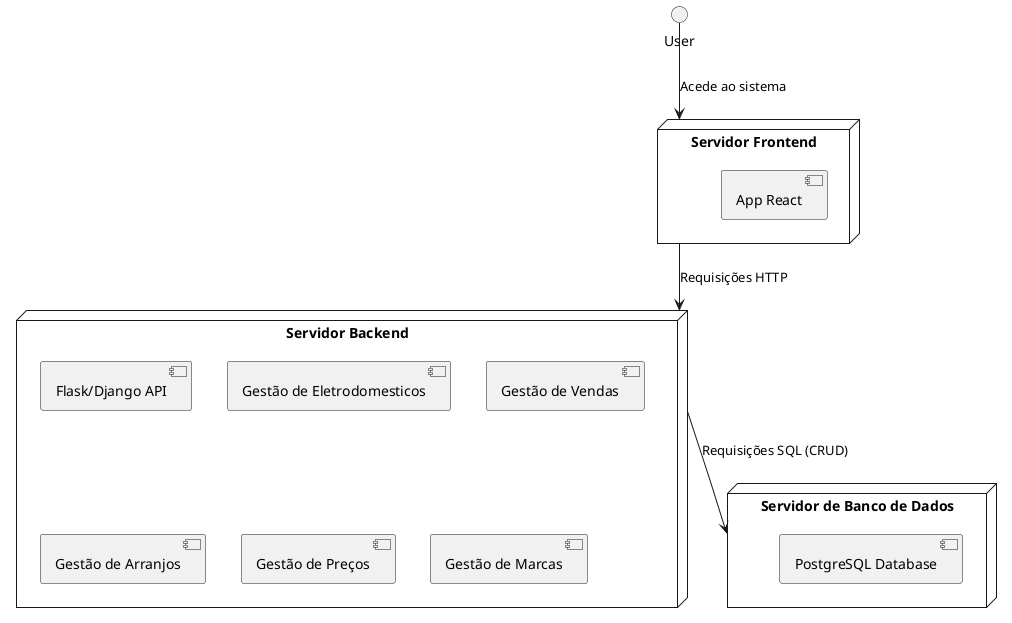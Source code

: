 @startuml
node "Servidor Frontend" {
  [App React]
}

node "Servidor Backend" {
  [Flask/Django API]
  [Gestão de Eletrodomesticos]
  [Gestão de Vendas]
  [Gestão de Arranjos]
  [Gestão de Preços]
  [Gestão de Marcas]
}

node "Servidor de Banco de Dados" {
  [PostgreSQL Database]
}

"User" --> "Servidor Frontend" : Acede ao sistema
"Servidor Frontend" --> "Servidor Backend" : Requisições HTTP
"Servidor Backend" --> "Servidor de Banco de Dados" : Requisições SQL (CRUD)
@enduml
